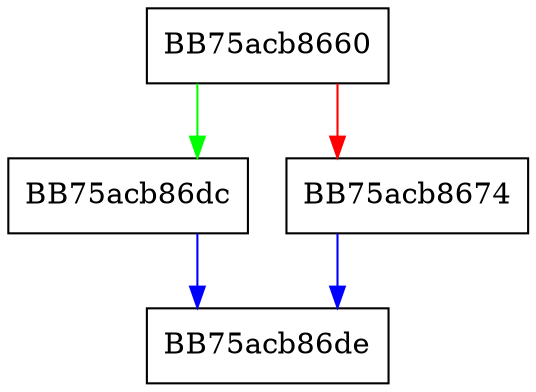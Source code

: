 digraph EnumProgressCallback {
  node [shape="box"];
  graph [splines=ortho];
  BB75acb8660 -> BB75acb86dc [color="green"];
  BB75acb8660 -> BB75acb8674 [color="red"];
  BB75acb8674 -> BB75acb86de [color="blue"];
  BB75acb86dc -> BB75acb86de [color="blue"];
}
